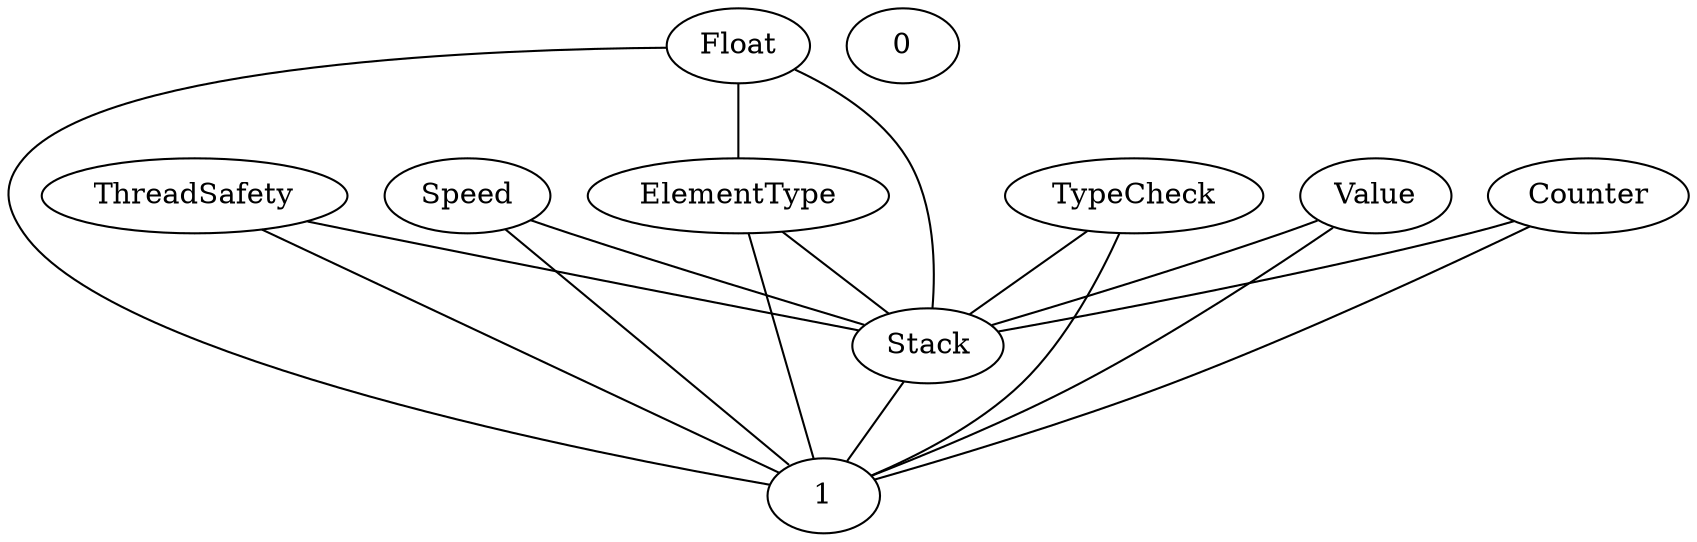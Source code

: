 graph G {
  ThreadSafety;
  Stack;
  ElementType;
  Speed;
  TypeCheck;
  Float;
  Value;
  Counter;
  0;
  1;
  ElementType -- Stack;
  Float -- ElementType;
  Stack -- 1;
  Counter -- Stack;
  ThreadSafety -- Stack;
  ElementType -- 1;
  Speed -- Stack;
  TypeCheck -- Stack;
  Float -- Stack;
  Float -- 1;
  Value -- Stack;
  Counter -- 1;
  ThreadSafety -- 1;
  Speed -- 1;
  TypeCheck -- 1;
  Value -- 1;
}
